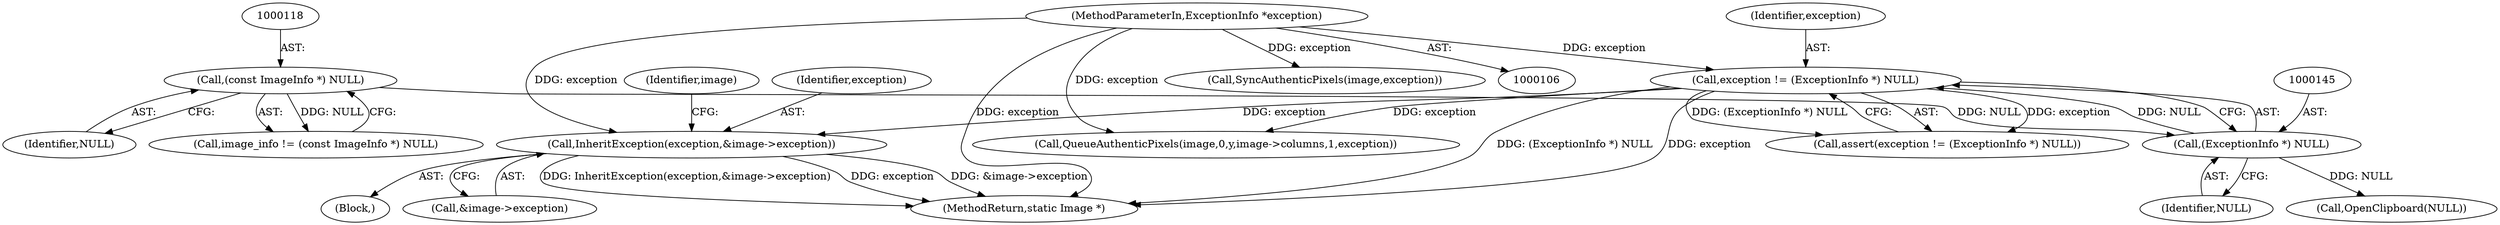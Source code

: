 digraph "0_ImageMagick_f6e9d0d9955e85bdd7540b251cd50d598dacc5e6_5@pointer" {
"1000252" [label="(Call,InheritException(exception,&image->exception))"];
"1000142" [label="(Call,exception != (ExceptionInfo *) NULL)"];
"1000108" [label="(MethodParameterIn,ExceptionInfo *exception)"];
"1000144" [label="(Call,(ExceptionInfo *) NULL)"];
"1000117" [label="(Call,(const ImageInfo *) NULL)"];
"1000117" [label="(Call,(const ImageInfo *) NULL)"];
"1000146" [label="(Identifier,NULL)"];
"1000142" [label="(Call,exception != (ExceptionInfo *) NULL)"];
"1000251" [label="(Block,)"];
"1000144" [label="(Call,(ExceptionInfo *) NULL)"];
"1000438" [label="(Call,QueueAuthenticPixels(image,0,y,image->columns,1,exception))"];
"1000108" [label="(MethodParameterIn,ExceptionInfo *exception)"];
"1000160" [label="(Call,OpenClipboard(NULL))"];
"1000254" [label="(Call,&image->exception)"];
"1000115" [label="(Call,image_info != (const ImageInfo *) NULL)"];
"1000253" [label="(Identifier,exception)"];
"1000495" [label="(Call,SyncAuthenticPixels(image,exception))"];
"1000119" [label="(Identifier,NULL)"];
"1000511" [label="(MethodReturn,static Image *)"];
"1000143" [label="(Identifier,exception)"];
"1000252" [label="(Call,InheritException(exception,&image->exception))"];
"1000141" [label="(Call,assert(exception != (ExceptionInfo *) NULL))"];
"1000260" [label="(Identifier,image)"];
"1000252" -> "1000251"  [label="AST: "];
"1000252" -> "1000254"  [label="CFG: "];
"1000253" -> "1000252"  [label="AST: "];
"1000254" -> "1000252"  [label="AST: "];
"1000260" -> "1000252"  [label="CFG: "];
"1000252" -> "1000511"  [label="DDG: exception"];
"1000252" -> "1000511"  [label="DDG: &image->exception"];
"1000252" -> "1000511"  [label="DDG: InheritException(exception,&image->exception)"];
"1000142" -> "1000252"  [label="DDG: exception"];
"1000108" -> "1000252"  [label="DDG: exception"];
"1000142" -> "1000141"  [label="AST: "];
"1000142" -> "1000144"  [label="CFG: "];
"1000143" -> "1000142"  [label="AST: "];
"1000144" -> "1000142"  [label="AST: "];
"1000141" -> "1000142"  [label="CFG: "];
"1000142" -> "1000511"  [label="DDG: (ExceptionInfo *) NULL"];
"1000142" -> "1000511"  [label="DDG: exception"];
"1000142" -> "1000141"  [label="DDG: exception"];
"1000142" -> "1000141"  [label="DDG: (ExceptionInfo *) NULL"];
"1000108" -> "1000142"  [label="DDG: exception"];
"1000144" -> "1000142"  [label="DDG: NULL"];
"1000142" -> "1000438"  [label="DDG: exception"];
"1000108" -> "1000106"  [label="AST: "];
"1000108" -> "1000511"  [label="DDG: exception"];
"1000108" -> "1000438"  [label="DDG: exception"];
"1000108" -> "1000495"  [label="DDG: exception"];
"1000144" -> "1000146"  [label="CFG: "];
"1000145" -> "1000144"  [label="AST: "];
"1000146" -> "1000144"  [label="AST: "];
"1000117" -> "1000144"  [label="DDG: NULL"];
"1000144" -> "1000160"  [label="DDG: NULL"];
"1000117" -> "1000115"  [label="AST: "];
"1000117" -> "1000119"  [label="CFG: "];
"1000118" -> "1000117"  [label="AST: "];
"1000119" -> "1000117"  [label="AST: "];
"1000115" -> "1000117"  [label="CFG: "];
"1000117" -> "1000115"  [label="DDG: NULL"];
}
